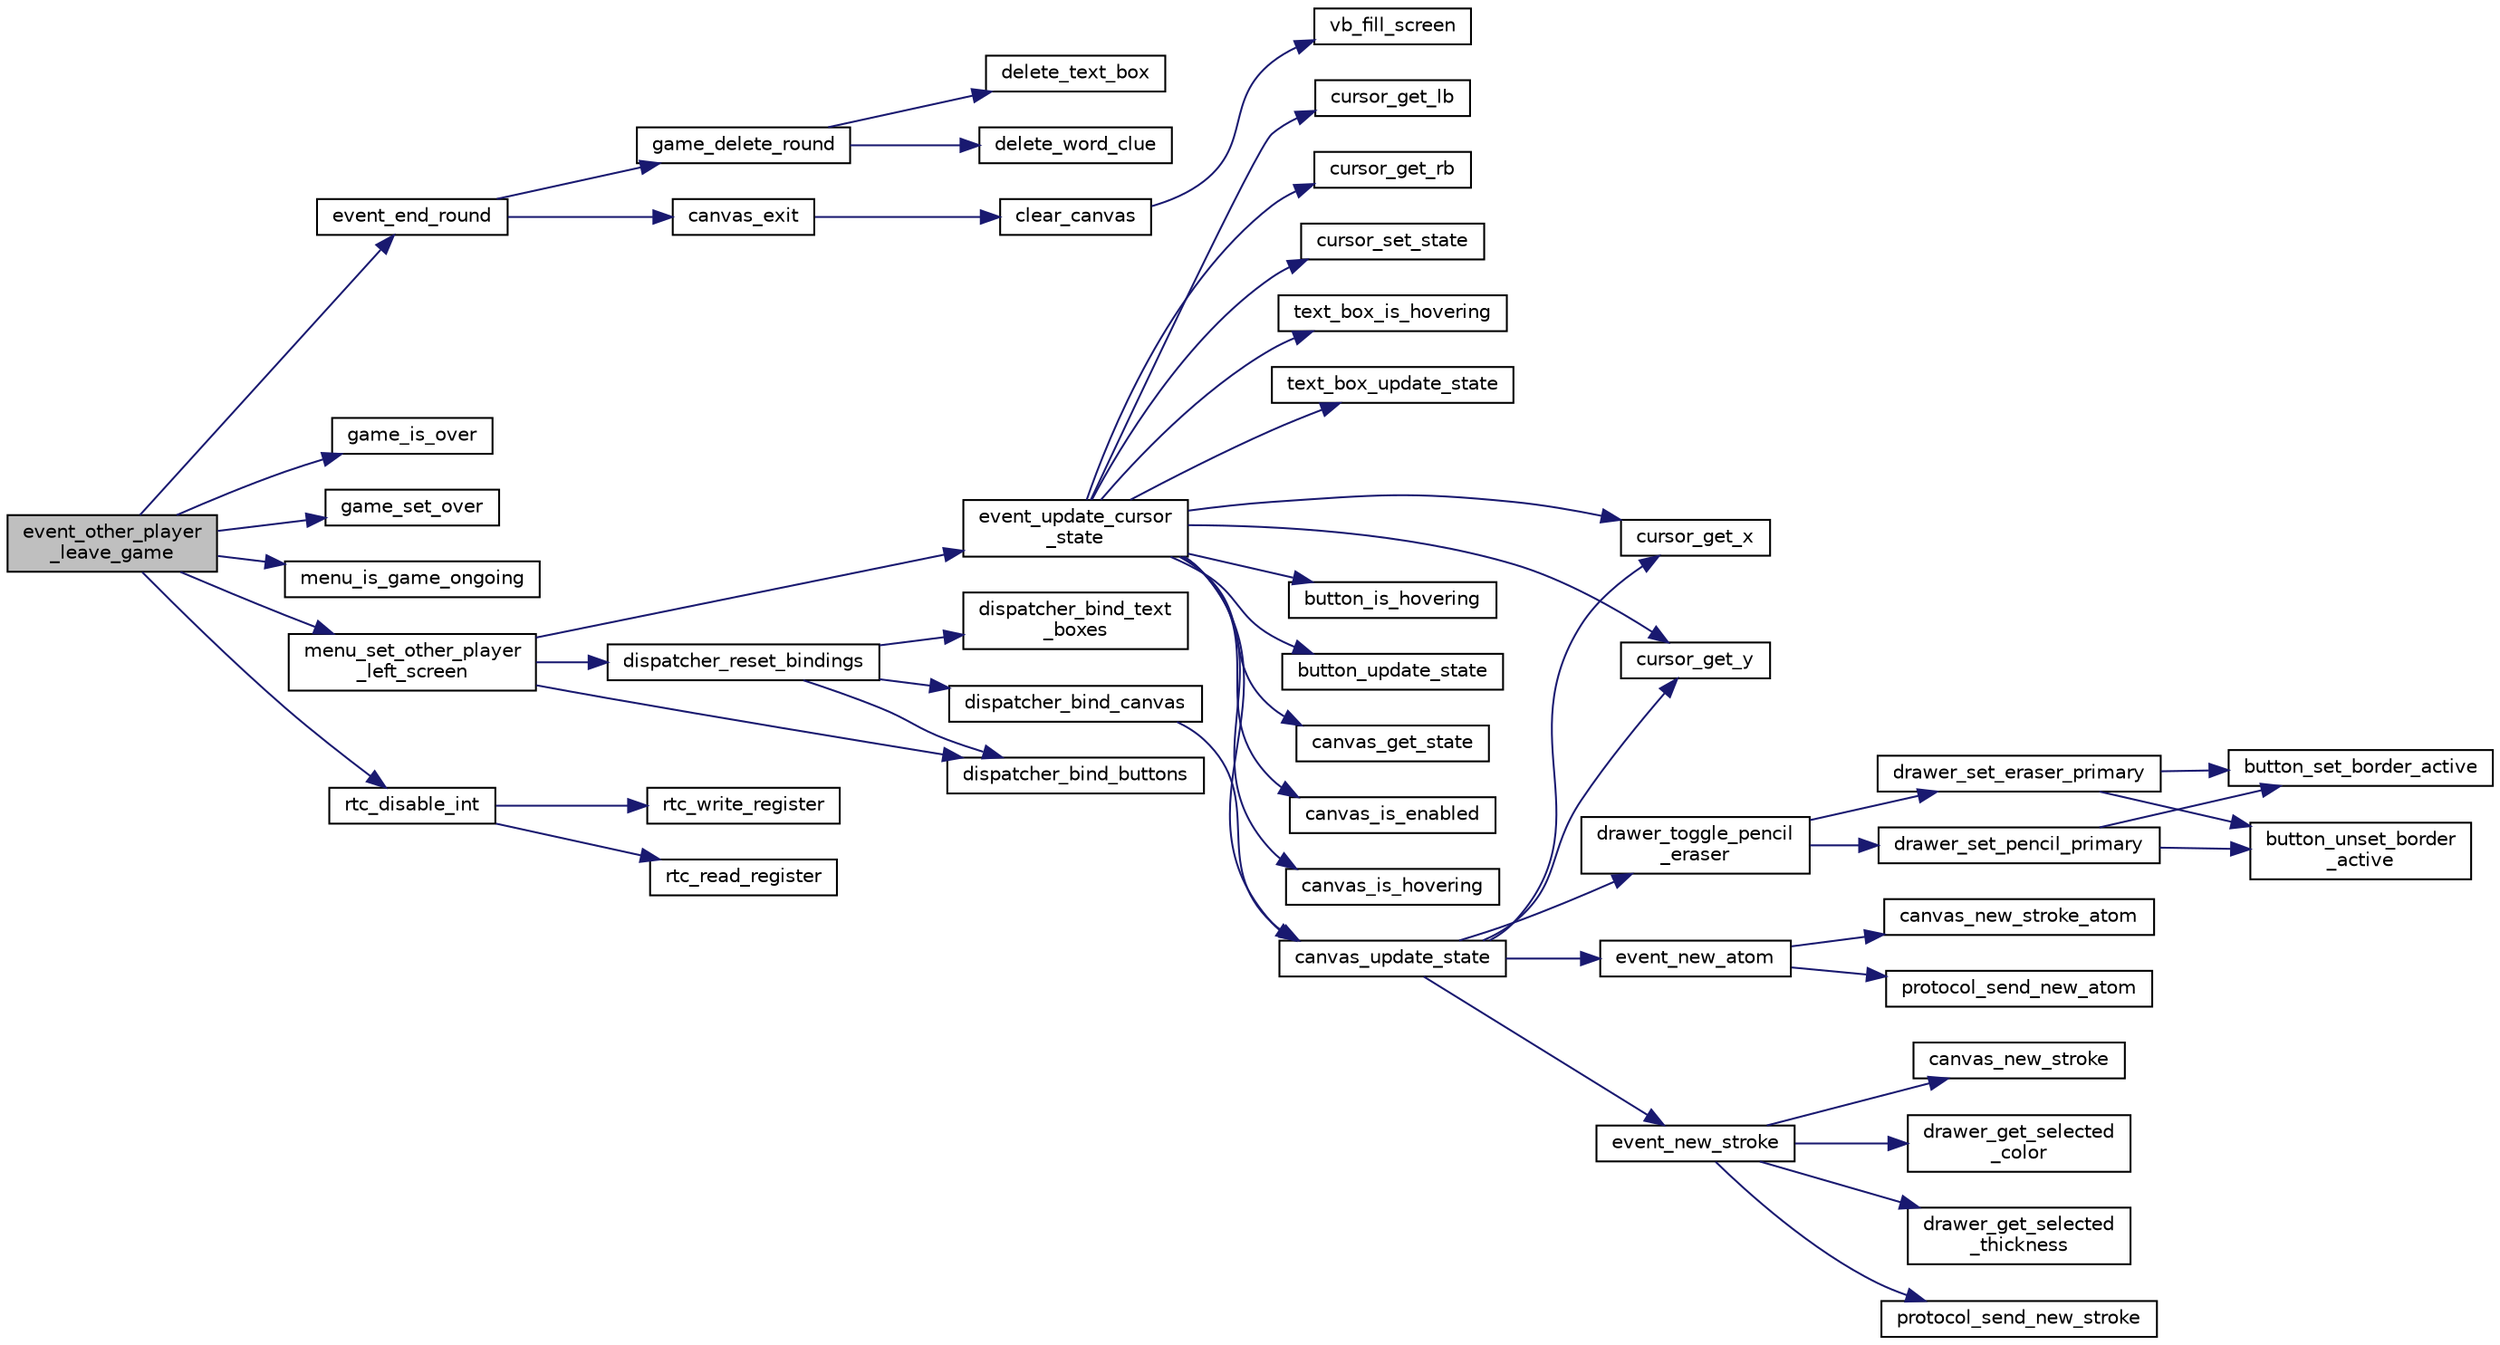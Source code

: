 digraph "event_other_player_leave_game"
{
 // LATEX_PDF_SIZE
  edge [fontname="Helvetica",fontsize="10",labelfontname="Helvetica",labelfontsize="10"];
  node [fontname="Helvetica",fontsize="10",shape=record];
  rankdir="LR";
  Node1 [label="event_other_player\l_leave_game",height=0.2,width=0.4,color="black", fillcolor="grey75", style="filled", fontcolor="black",tooltip="Reacts to the event that the other player left the game."];
  Node1 -> Node2 [color="midnightblue",fontsize="10",style="solid",fontname="Helvetica"];
  Node2 [label="event_end_round",height=0.2,width=0.4,color="black", fillcolor="white", style="filled",URL="$group__dispatcher.html#ga9deb57c84899da9b6fa12f3e5d4feccf",tooltip="Ends the current round."];
  Node2 -> Node3 [color="midnightblue",fontsize="10",style="solid",fontname="Helvetica"];
  Node3 [label="canvas_exit",height=0.2,width=0.4,color="black", fillcolor="white", style="filled",URL="$group__canvas.html#ga70d19351c72c49f89e040a1fb90897c3",tooltip="Exits the canvas and frees the space allocated in memory to store its buffer."];
  Node3 -> Node4 [color="midnightblue",fontsize="10",style="solid",fontname="Helvetica"];
  Node4 [label="clear_canvas",height=0.2,width=0.4,color="black", fillcolor="white", style="filled",URL="$group__canvas.html#ga5b31467d787bcd9102fc76dff6aaa4ab",tooltip="Clears all the canvas strokes."];
  Node4 -> Node5 [color="midnightblue",fontsize="10",style="solid",fontname="Helvetica"];
  Node5 [label="vb_fill_screen",height=0.2,width=0.4,color="black", fillcolor="white", style="filled",URL="$group__graphics.html#ga1c6f059671dcd7284a5e4edda52ce870",tooltip="Fills the given buffer with the given color."];
  Node2 -> Node6 [color="midnightblue",fontsize="10",style="solid",fontname="Helvetica"];
  Node6 [label="game_delete_round",height=0.2,width=0.4,color="black", fillcolor="white", style="filled",URL="$group__game.html#gadede5f1c2e6f4a506c211cd8045dc449",tooltip="Deletes the current game round."];
  Node6 -> Node7 [color="midnightblue",fontsize="10",style="solid",fontname="Helvetica"];
  Node7 [label="delete_text_box",height=0.2,width=0.4,color="black", fillcolor="white", style="filled",URL="$group__textbox.html#ga2f207c8555da953e14b641615f2d9421",tooltip="Frees the space allocated in memory to store the content of a given text box."];
  Node6 -> Node8 [color="midnightblue",fontsize="10",style="solid",fontname="Helvetica"];
  Node8 [label="delete_word_clue",height=0.2,width=0.4,color="black", fillcolor="white", style="filled",URL="$group__clue.html#ga0425307d69028408fcaad6cf23e7a13a",tooltip="Frees the space allocated in memory to store the content of a given word clue."];
  Node1 -> Node9 [color="midnightblue",fontsize="10",style="solid",fontname="Helvetica"];
  Node9 [label="game_is_over",height=0.2,width=0.4,color="black", fillcolor="white", style="filled",URL="$group__game.html#gac7e30efdf8781db95f247e9ff0168d8f",tooltip="Checks if the game is over."];
  Node1 -> Node10 [color="midnightblue",fontsize="10",style="solid",fontname="Helvetica"];
  Node10 [label="game_set_over",height=0.2,width=0.4,color="black", fillcolor="white", style="filled",URL="$group__game.html#ga7a127ce4c1df5567f3b80637ee9729d4",tooltip="Sets the game to over."];
  Node1 -> Node11 [color="midnightblue",fontsize="10",style="solid",fontname="Helvetica"];
  Node11 [label="menu_is_game_ongoing",height=0.2,width=0.4,color="black", fillcolor="white", style="filled",URL="$group__menu.html#ga52e2592cffba5988c0283b945be64ddc",tooltip="Checks if a game is ongoing."];
  Node1 -> Node12 [color="midnightblue",fontsize="10",style="solid",fontname="Helvetica"];
  Node12 [label="menu_set_other_player\l_left_screen",height=0.2,width=0.4,color="black", fillcolor="white", style="filled",URL="$group__menu.html#gaaf5a9953d8b982736cf01d87adcb3b14",tooltip="Sets the menu to the other player left screen."];
  Node12 -> Node13 [color="midnightblue",fontsize="10",style="solid",fontname="Helvetica"];
  Node13 [label="dispatcher_bind_buttons",height=0.2,width=0.4,color="black", fillcolor="white", style="filled",URL="$group__dispatcher.html#ga09a194e07832b8e7984e1b50d9722a80",tooltip="Binds the given buttons to the dispatcher."];
  Node12 -> Node14 [color="midnightblue",fontsize="10",style="solid",fontname="Helvetica"];
  Node14 [label="dispatcher_reset_bindings",height=0.2,width=0.4,color="black", fillcolor="white", style="filled",URL="$group__dispatcher.html#gab9458678bdcdc4f0ff458f8a9b27c638",tooltip="Resets all dispatcher bindings."];
  Node14 -> Node13 [color="midnightblue",fontsize="10",style="solid",fontname="Helvetica"];
  Node14 -> Node15 [color="midnightblue",fontsize="10",style="solid",fontname="Helvetica"];
  Node15 [label="dispatcher_bind_canvas",height=0.2,width=0.4,color="black", fillcolor="white", style="filled",URL="$group__dispatcher.html#gab72c16c8547625b6dde1d4626b3c9c99",tooltip="Binds or unbinds the canvas to the dispatcher."];
  Node15 -> Node16 [color="midnightblue",fontsize="10",style="solid",fontname="Helvetica"];
  Node16 [label="canvas_update_state",height=0.2,width=0.4,color="black", fillcolor="white", style="filled",URL="$group__canvas.html#ga95661aa91869ceace06141f45c078210",tooltip="Updates the state of the canvas according to given mouse info."];
  Node16 -> Node17 [color="midnightblue",fontsize="10",style="solid",fontname="Helvetica"];
  Node17 [label="cursor_get_x",height=0.2,width=0.4,color="black", fillcolor="white", style="filled",URL="$group__cursor.html#ga479cd0880892e002681b109c7a712c04",tooltip="Gets cursor x coordinate."];
  Node16 -> Node18 [color="midnightblue",fontsize="10",style="solid",fontname="Helvetica"];
  Node18 [label="cursor_get_y",height=0.2,width=0.4,color="black", fillcolor="white", style="filled",URL="$group__cursor.html#ga15c1a0816c95ad240b94dc15480b403a",tooltip="Gets cursor y coordinate."];
  Node16 -> Node19 [color="midnightblue",fontsize="10",style="solid",fontname="Helvetica"];
  Node19 [label="drawer_toggle_pencil\l_eraser",height=0.2,width=0.4,color="black", fillcolor="white", style="filled",URL="$group__game.html#ga2a86959de5de66b3881ada72cf3a5850",tooltip="Switches the tool used (pencil/eraser) if this player is the drawer."];
  Node19 -> Node20 [color="midnightblue",fontsize="10",style="solid",fontname="Helvetica"];
  Node20 [label="drawer_set_eraser_primary",height=0.2,width=0.4,color="black", fillcolor="white", style="filled",URL="$group__game.html#gad2612affb6e1d0b40f1972a751ad6674",tooltip="Sets the eraser primary if this player is the drawer."];
  Node20 -> Node21 [color="midnightblue",fontsize="10",style="solid",fontname="Helvetica"];
  Node21 [label="button_set_border_active",height=0.2,width=0.4,color="black", fillcolor="white", style="filled",URL="$group__button.html#ga6fdbd6cb9f7febe9bc371326f96f365d",tooltip="Sets the border of a given button active."];
  Node20 -> Node22 [color="midnightblue",fontsize="10",style="solid",fontname="Helvetica"];
  Node22 [label="button_unset_border\l_active",height=0.2,width=0.4,color="black", fillcolor="white", style="filled",URL="$group__button.html#ga0425667543e54af67fe4010a57476d05",tooltip="Sets the border of a given button inactive."];
  Node19 -> Node23 [color="midnightblue",fontsize="10",style="solid",fontname="Helvetica"];
  Node23 [label="drawer_set_pencil_primary",height=0.2,width=0.4,color="black", fillcolor="white", style="filled",URL="$group__game.html#gab09c1e5c83d1408799b41ae9863259ef",tooltip="Sets the pencil primary if this player is the drawer."];
  Node23 -> Node21 [color="midnightblue",fontsize="10",style="solid",fontname="Helvetica"];
  Node23 -> Node22 [color="midnightblue",fontsize="10",style="solid",fontname="Helvetica"];
  Node16 -> Node24 [color="midnightblue",fontsize="10",style="solid",fontname="Helvetica"];
  Node24 [label="event_new_atom",height=0.2,width=0.4,color="black", fillcolor="white", style="filled",URL="$group__dispatcher.html#ga36337f8ccb7dcd6324010125bcf42dc1",tooltip="Adds a new atom to the stroke being drawn in the canvas and notifies the other player."];
  Node24 -> Node25 [color="midnightblue",fontsize="10",style="solid",fontname="Helvetica"];
  Node25 [label="canvas_new_stroke_atom",height=0.2,width=0.4,color="black", fillcolor="white", style="filled",URL="$group__canvas.html#ga9635fd19e44c814f55f50eb213d6b6b3",tooltip="Adds a new atom to the current stroke."];
  Node24 -> Node26 [color="midnightblue",fontsize="10",style="solid",fontname="Helvetica"];
  Node26 [label="protocol_send_new_atom",height=0.2,width=0.4,color="black", fillcolor="white", style="filled",URL="$group__protocol.html#ga0ef9e0d21713f79d9c42f68b435d209a",tooltip="Sends a message of type MSG_DRAW_ATOM."];
  Node16 -> Node27 [color="midnightblue",fontsize="10",style="solid",fontname="Helvetica"];
  Node27 [label="event_new_stroke",height=0.2,width=0.4,color="black", fillcolor="white", style="filled",URL="$group__dispatcher.html#ga4aeb5b63078cf7887e70a0696e5427e2",tooltip="Starts drawing new stroke in the canvas and notifies the other player."];
  Node27 -> Node28 [color="midnightblue",fontsize="10",style="solid",fontname="Helvetica"];
  Node28 [label="canvas_new_stroke",height=0.2,width=0.4,color="black", fillcolor="white", style="filled",URL="$group__canvas.html#ga79691af660bfc7d635d4727f2cbfd59a",tooltip="Starts a new stroke in the canvas."];
  Node27 -> Node29 [color="midnightblue",fontsize="10",style="solid",fontname="Helvetica"];
  Node29 [label="drawer_get_selected\l_color",height=0.2,width=0.4,color="black", fillcolor="white", style="filled",URL="$group__game.html#ga3fd14fd97f9704dccd8f8b0e6e53960f",tooltip="Gets the drawer selected color."];
  Node27 -> Node30 [color="midnightblue",fontsize="10",style="solid",fontname="Helvetica"];
  Node30 [label="drawer_get_selected\l_thickness",height=0.2,width=0.4,color="black", fillcolor="white", style="filled",URL="$group__game.html#ga7a01e47255ad988eefbe2e0067a3e26c",tooltip="Gets the drawer selected thickness."];
  Node27 -> Node31 [color="midnightblue",fontsize="10",style="solid",fontname="Helvetica"];
  Node31 [label="protocol_send_new_stroke",height=0.2,width=0.4,color="black", fillcolor="white", style="filled",URL="$group__protocol.html#ga48456102bf88a8974c153a8b117f9480",tooltip="Sends a message of type MSG_NEW_STROKE."];
  Node14 -> Node32 [color="midnightblue",fontsize="10",style="solid",fontname="Helvetica"];
  Node32 [label="dispatcher_bind_text\l_boxes",height=0.2,width=0.4,color="black", fillcolor="white", style="filled",URL="$group__dispatcher.html#ga4701c82e8ae5bf8fa045347e26aefb74",tooltip="Binds the given text boxes to the dispatcher."];
  Node12 -> Node33 [color="midnightblue",fontsize="10",style="solid",fontname="Helvetica"];
  Node33 [label="event_update_cursor\l_state",height=0.2,width=0.4,color="black", fillcolor="white", style="filled",URL="$group__dispatcher.html#ga1870958649b46017847735537a5701e1",tooltip="Updates the cursor state and updates the game according to it."];
  Node33 -> Node34 [color="midnightblue",fontsize="10",style="solid",fontname="Helvetica"];
  Node34 [label="button_is_hovering",height=0.2,width=0.4,color="black", fillcolor="white", style="filled",URL="$group__button.html#ga08826459f45b21d883c8b46751193280",tooltip="Checks if the given coordinates are inside the limits of a given button."];
  Node33 -> Node35 [color="midnightblue",fontsize="10",style="solid",fontname="Helvetica"];
  Node35 [label="button_update_state",height=0.2,width=0.4,color="black", fillcolor="white", style="filled",URL="$group__button.html#ga9d70332e21de7ab70afff4fa96fb69d4",tooltip="Updates the state of a given button according to given mouse info."];
  Node33 -> Node36 [color="midnightblue",fontsize="10",style="solid",fontname="Helvetica"];
  Node36 [label="canvas_get_state",height=0.2,width=0.4,color="black", fillcolor="white", style="filled",URL="$group__canvas.html#ga2f87deffc6dca6f0ee25d5cd1c3bdd40",tooltip="Gets the current canvas state."];
  Node33 -> Node37 [color="midnightblue",fontsize="10",style="solid",fontname="Helvetica"];
  Node37 [label="canvas_is_enabled",height=0.2,width=0.4,color="black", fillcolor="white", style="filled",URL="$group__canvas.html#gaff7e5e6e51cce443e068e88722d00bbb",tooltip="Checks if canvas is enabled, that is, if it allows the user to draw."];
  Node33 -> Node38 [color="midnightblue",fontsize="10",style="solid",fontname="Helvetica"];
  Node38 [label="canvas_is_hovering",height=0.2,width=0.4,color="black", fillcolor="white", style="filled",URL="$group__canvas.html#ga4b7509d83889d7a4a67e0d72e6f2e096",tooltip="Checks if the given coordinates are inside the limits of the canvas."];
  Node33 -> Node16 [color="midnightblue",fontsize="10",style="solid",fontname="Helvetica"];
  Node33 -> Node39 [color="midnightblue",fontsize="10",style="solid",fontname="Helvetica"];
  Node39 [label="cursor_get_lb",height=0.2,width=0.4,color="black", fillcolor="white", style="filled",URL="$group__cursor.html#gac0fa742a26e68888018245125c26d5d6",tooltip="Gets the left button state. (either pressed or not)"];
  Node33 -> Node40 [color="midnightblue",fontsize="10",style="solid",fontname="Helvetica"];
  Node40 [label="cursor_get_rb",height=0.2,width=0.4,color="black", fillcolor="white", style="filled",URL="$group__cursor.html#ga7da23fec369ac0db044e35d1ff1fb95c",tooltip="Gets the right button state. (either pressed or not)"];
  Node33 -> Node17 [color="midnightblue",fontsize="10",style="solid",fontname="Helvetica"];
  Node33 -> Node18 [color="midnightblue",fontsize="10",style="solid",fontname="Helvetica"];
  Node33 -> Node41 [color="midnightblue",fontsize="10",style="solid",fontname="Helvetica"];
  Node41 [label="cursor_set_state",height=0.2,width=0.4,color="black", fillcolor="white", style="filled",URL="$group__cursor.html#ga76ed8ba253d1ffd6ef14da30591ad15f",tooltip="Sets the cursor state."];
  Node33 -> Node42 [color="midnightblue",fontsize="10",style="solid",fontname="Helvetica"];
  Node42 [label="text_box_is_hovering",height=0.2,width=0.4,color="black", fillcolor="white", style="filled",URL="$group__textbox.html#ga33353114ce71e80ee90b18827c53f717",tooltip="Checks if the given coordinates are inside the limits of a given text box."];
  Node33 -> Node43 [color="midnightblue",fontsize="10",style="solid",fontname="Helvetica"];
  Node43 [label="text_box_update_state",height=0.2,width=0.4,color="black", fillcolor="white", style="filled",URL="$group__textbox.html#gaf810b80df21aa5e7259b8fc8815238f5",tooltip="Updates the state of a given text box according to given mouse info."];
  Node1 -> Node44 [color="midnightblue",fontsize="10",style="solid",fontname="Helvetica"];
  Node44 [label="rtc_disable_int",height=0.2,width=0.4,color="black", fillcolor="white", style="filled",URL="$group__rtc.html#gad0e26524911e8ec8710cd8364fcd924a",tooltip="Disables a type of interrupt."];
  Node44 -> Node45 [color="midnightblue",fontsize="10",style="solid",fontname="Helvetica"];
  Node45 [label="rtc_read_register",height=0.2,width=0.4,color="black", fillcolor="white", style="filled",URL="$group__rtc.html#gaeb22f43773d6e29365a07f7f847dfbb9",tooltip="Reads data from a RTC register."];
  Node44 -> Node46 [color="midnightblue",fontsize="10",style="solid",fontname="Helvetica"];
  Node46 [label="rtc_write_register",height=0.2,width=0.4,color="black", fillcolor="white", style="filled",URL="$group__rtc.html#ga30aa093c07ae9ee5626c2a50a40641d1",tooltip="Writes data to a RTC register."];
}
